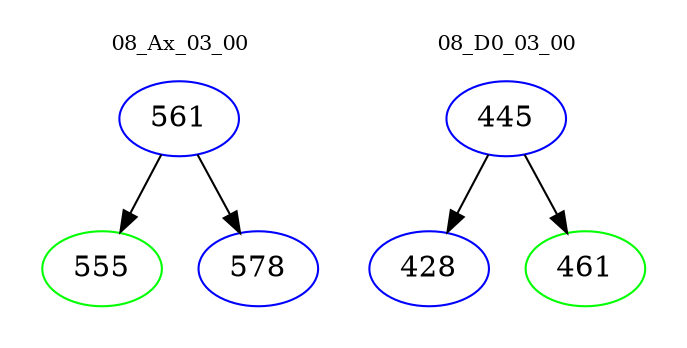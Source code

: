 digraph{
subgraph cluster_0 {
color = white
label = "08_Ax_03_00";
fontsize=10;
T0_561 [label="561", color="blue"]
T0_561 -> T0_555 [color="black"]
T0_555 [label="555", color="green"]
T0_561 -> T0_578 [color="black"]
T0_578 [label="578", color="blue"]
}
subgraph cluster_1 {
color = white
label = "08_D0_03_00";
fontsize=10;
T1_445 [label="445", color="blue"]
T1_445 -> T1_428 [color="black"]
T1_428 [label="428", color="blue"]
T1_445 -> T1_461 [color="black"]
T1_461 [label="461", color="green"]
}
}
